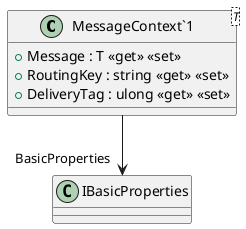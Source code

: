 @startuml
class "MessageContext`1"<T> {
    + Message : T <<get>> <<set>>
    + RoutingKey : string <<get>> <<set>>
    + DeliveryTag : ulong <<get>> <<set>>
}
"MessageContext`1" --> "BasicProperties" IBasicProperties
@enduml
